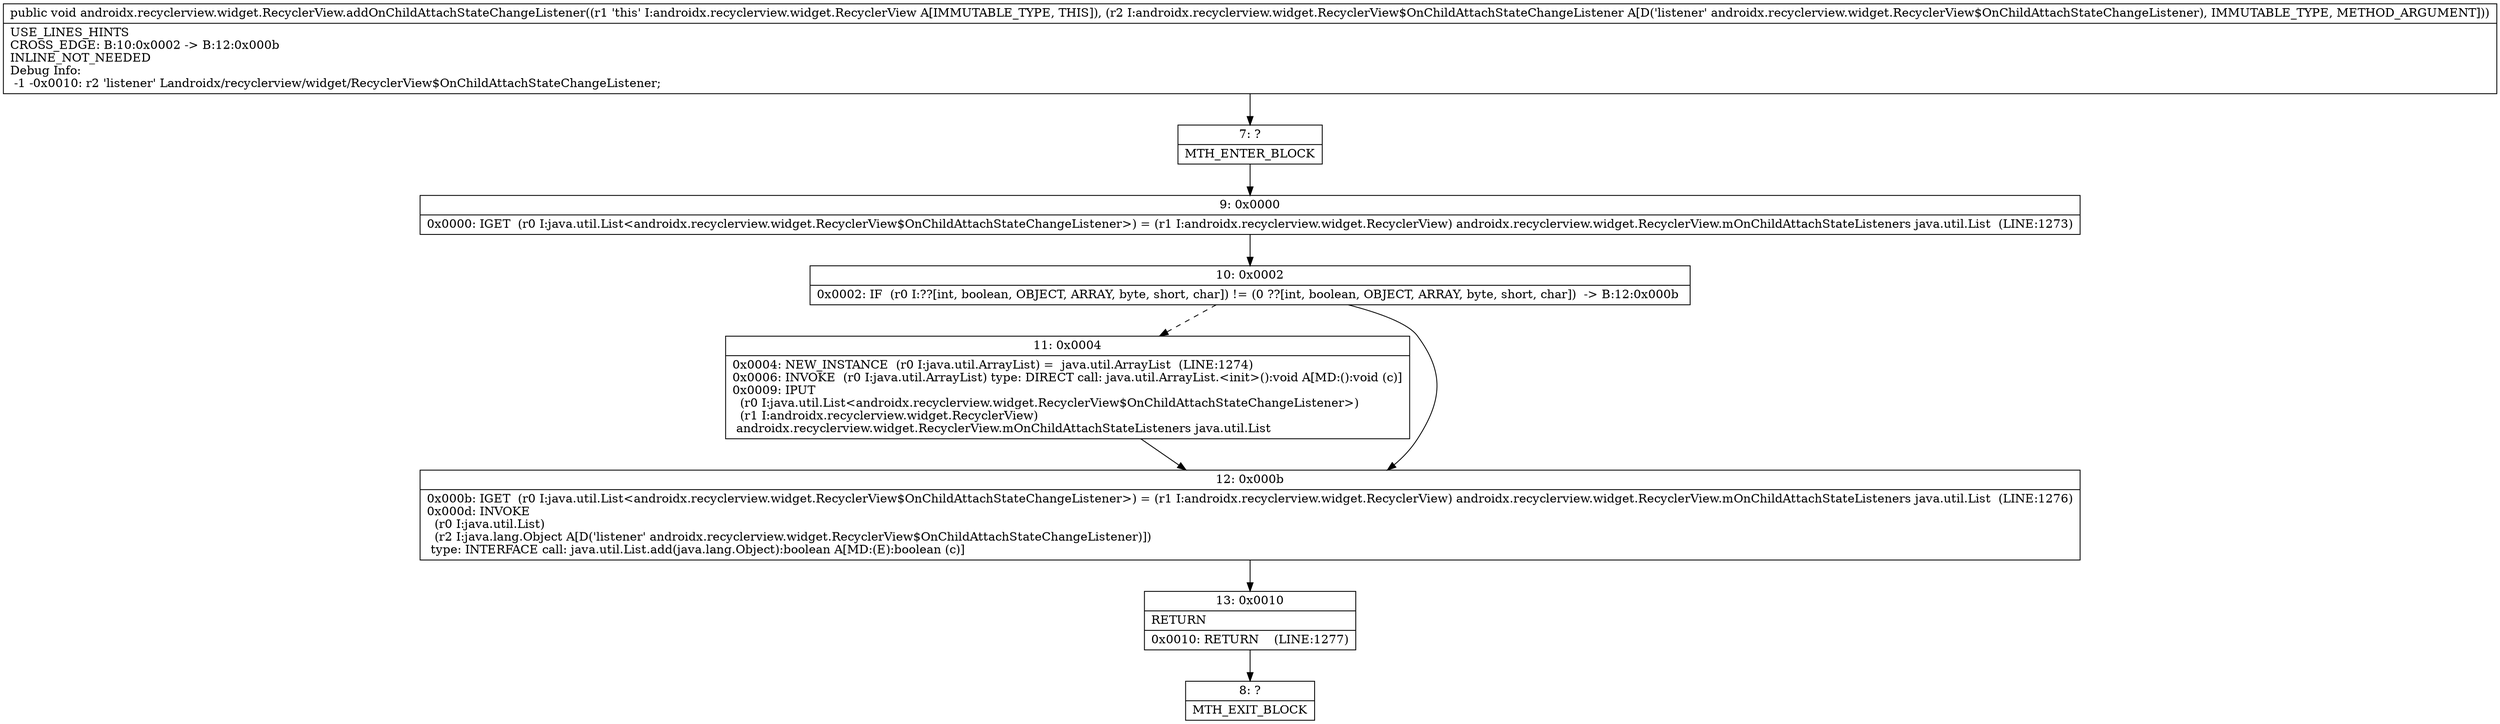 digraph "CFG forandroidx.recyclerview.widget.RecyclerView.addOnChildAttachStateChangeListener(Landroidx\/recyclerview\/widget\/RecyclerView$OnChildAttachStateChangeListener;)V" {
Node_7 [shape=record,label="{7\:\ ?|MTH_ENTER_BLOCK\l}"];
Node_9 [shape=record,label="{9\:\ 0x0000|0x0000: IGET  (r0 I:java.util.List\<androidx.recyclerview.widget.RecyclerView$OnChildAttachStateChangeListener\>) = (r1 I:androidx.recyclerview.widget.RecyclerView) androidx.recyclerview.widget.RecyclerView.mOnChildAttachStateListeners java.util.List  (LINE:1273)\l}"];
Node_10 [shape=record,label="{10\:\ 0x0002|0x0002: IF  (r0 I:??[int, boolean, OBJECT, ARRAY, byte, short, char]) != (0 ??[int, boolean, OBJECT, ARRAY, byte, short, char])  \-\> B:12:0x000b \l}"];
Node_11 [shape=record,label="{11\:\ 0x0004|0x0004: NEW_INSTANCE  (r0 I:java.util.ArrayList) =  java.util.ArrayList  (LINE:1274)\l0x0006: INVOKE  (r0 I:java.util.ArrayList) type: DIRECT call: java.util.ArrayList.\<init\>():void A[MD:():void (c)]\l0x0009: IPUT  \l  (r0 I:java.util.List\<androidx.recyclerview.widget.RecyclerView$OnChildAttachStateChangeListener\>)\l  (r1 I:androidx.recyclerview.widget.RecyclerView)\l androidx.recyclerview.widget.RecyclerView.mOnChildAttachStateListeners java.util.List \l}"];
Node_12 [shape=record,label="{12\:\ 0x000b|0x000b: IGET  (r0 I:java.util.List\<androidx.recyclerview.widget.RecyclerView$OnChildAttachStateChangeListener\>) = (r1 I:androidx.recyclerview.widget.RecyclerView) androidx.recyclerview.widget.RecyclerView.mOnChildAttachStateListeners java.util.List  (LINE:1276)\l0x000d: INVOKE  \l  (r0 I:java.util.List)\l  (r2 I:java.lang.Object A[D('listener' androidx.recyclerview.widget.RecyclerView$OnChildAttachStateChangeListener)])\l type: INTERFACE call: java.util.List.add(java.lang.Object):boolean A[MD:(E):boolean (c)]\l}"];
Node_13 [shape=record,label="{13\:\ 0x0010|RETURN\l|0x0010: RETURN    (LINE:1277)\l}"];
Node_8 [shape=record,label="{8\:\ ?|MTH_EXIT_BLOCK\l}"];
MethodNode[shape=record,label="{public void androidx.recyclerview.widget.RecyclerView.addOnChildAttachStateChangeListener((r1 'this' I:androidx.recyclerview.widget.RecyclerView A[IMMUTABLE_TYPE, THIS]), (r2 I:androidx.recyclerview.widget.RecyclerView$OnChildAttachStateChangeListener A[D('listener' androidx.recyclerview.widget.RecyclerView$OnChildAttachStateChangeListener), IMMUTABLE_TYPE, METHOD_ARGUMENT]))  | USE_LINES_HINTS\lCROSS_EDGE: B:10:0x0002 \-\> B:12:0x000b\lINLINE_NOT_NEEDED\lDebug Info:\l  \-1 \-0x0010: r2 'listener' Landroidx\/recyclerview\/widget\/RecyclerView$OnChildAttachStateChangeListener;\l}"];
MethodNode -> Node_7;Node_7 -> Node_9;
Node_9 -> Node_10;
Node_10 -> Node_11[style=dashed];
Node_10 -> Node_12;
Node_11 -> Node_12;
Node_12 -> Node_13;
Node_13 -> Node_8;
}

